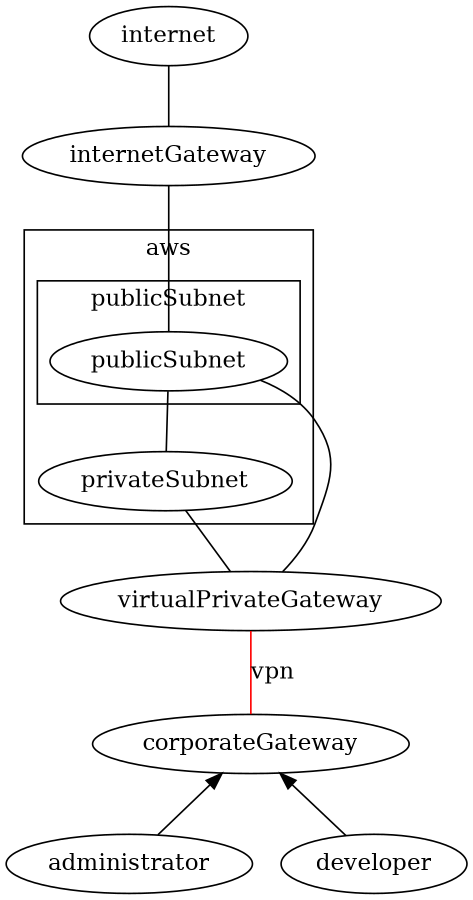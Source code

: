 //
// graphviz-dot-mode
//
// M-x compile
// C-c p
//

digraph aws {
	
edge[dir=none]
// node[fontsize=12,margin=0,width=".2",height=".2"]
// nodesep=1.0
// graph[fontsize=12]
// ratio=compress
size="6,6"

internet -> internetGateway
internetGateway -> publicSubnet
publicSubnet -> privateSubnet
publicSubnet -> virtualPrivateGateway
privateSubnet -> virtualPrivateGateway
virtualPrivateGateway -> corporateGateway[color=red, label="vpn"]
corporateGateway -> administrator[dir=back]
corporateGateway -> developer[dir=back]

subgraph cluster_aws {
	label="aws"
	subgraph cluster_inter {
		label="publicSubnet"
		publicSubnet
	}
	privateSubnet
}

subgraph cluster_company {
	label="company"
	administrator
	developer
}

// as -> { storage, database }
// todo : small label
// todo : label to the circle
// as -> storage
// as -> database[dir=back, color=red, label="back"]

{ rank = same; administrator developer }

}
